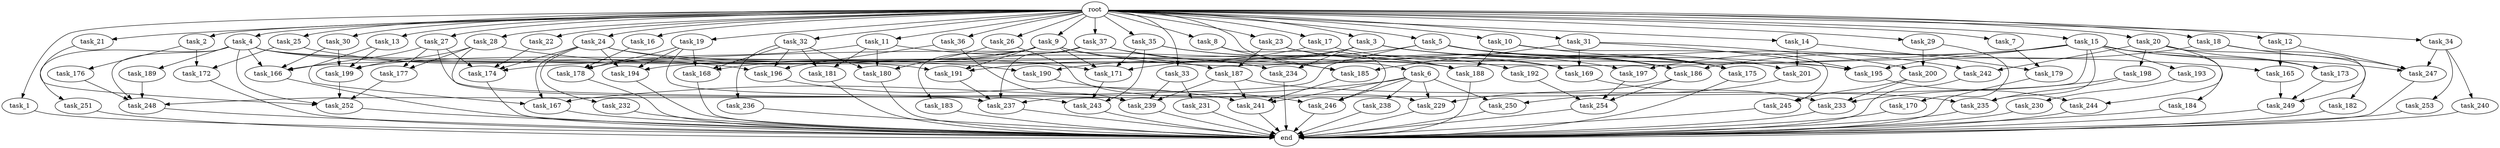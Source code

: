 digraph G {
  root [size="0.000000"];
  task_1 [size="1024.000000"];
  task_2 [size="1024.000000"];
  task_3 [size="1024.000000"];
  task_4 [size="1024.000000"];
  task_5 [size="1024.000000"];
  task_6 [size="1024.000000"];
  task_7 [size="1024.000000"];
  task_8 [size="1024.000000"];
  task_9 [size="1024.000000"];
  task_10 [size="1024.000000"];
  task_11 [size="1024.000000"];
  task_12 [size="1024.000000"];
  task_13 [size="1024.000000"];
  task_14 [size="1024.000000"];
  task_15 [size="1024.000000"];
  task_16 [size="1024.000000"];
  task_17 [size="1024.000000"];
  task_18 [size="1024.000000"];
  task_19 [size="1024.000000"];
  task_20 [size="1024.000000"];
  task_21 [size="1024.000000"];
  task_22 [size="1024.000000"];
  task_23 [size="1024.000000"];
  task_24 [size="1024.000000"];
  task_25 [size="1024.000000"];
  task_26 [size="1024.000000"];
  task_27 [size="1024.000000"];
  task_28 [size="1024.000000"];
  task_29 [size="1024.000000"];
  task_30 [size="1024.000000"];
  task_31 [size="1024.000000"];
  task_32 [size="1024.000000"];
  task_33 [size="1024.000000"];
  task_34 [size="1024.000000"];
  task_35 [size="1024.000000"];
  task_36 [size="1024.000000"];
  task_37 [size="1024.000000"];
  task_165 [size="893353197568.000000"];
  task_166 [size="2525440770048.000000"];
  task_167 [size="377957122048.000000"];
  task_168 [size="2138893713408.000000"];
  task_169 [size="764504178688.000000"];
  task_170 [size="34359738368.000000"];
  task_171 [size="1529008357376.000000"];
  task_172 [size="687194767360.000000"];
  task_173 [size="111669149696.000000"];
  task_174 [size="1357209665536.000000"];
  task_175 [size="1958505086976.000000"];
  task_176 [size="137438953472.000000"];
  task_177 [size="584115552256.000000"];
  task_178 [size="1443109011456.000000"];
  task_179 [size="996432412672.000000"];
  task_180 [size="1202590842880.000000"];
  task_181 [size="893353197568.000000"];
  task_182 [size="34359738368.000000"];
  task_183 [size="420906795008.000000"];
  task_184 [size="77309411328.000000"];
  task_185 [size="146028888064.000000"];
  task_186 [size="970662608896.000000"];
  task_187 [size="730144440320.000000"];
  task_188 [size="2319282339840.000000"];
  task_189 [size="858993459200.000000"];
  task_190 [size="68719476736.000000"];
  task_191 [size="1829656068096.000000"];
  task_192 [size="214748364800.000000"];
  task_193 [size="77309411328.000000"];
  task_194 [size="927712935936.000000"];
  task_195 [size="1005022347264.000000"];
  task_196 [size="1486058684416.000000"];
  task_197 [size="498216206336.000000"];
  task_198 [size="34359738368.000000"];
  task_199 [size="798863917056.000000"];
  task_200 [size="68719476736.000000"];
  task_201 [size="171798691840.000000"];
  task_229 [size="755914244096.000000"];
  task_230 [size="214748364800.000000"];
  task_231 [size="77309411328.000000"];
  task_232 [size="34359738368.000000"];
  task_233 [size="429496729600.000000"];
  task_234 [size="455266533376.000000"];
  task_235 [size="1151051235328.000000"];
  task_236 [size="858993459200.000000"];
  task_237 [size="1005022347264.000000"];
  task_238 [size="309237645312.000000"];
  task_239 [size="1872605741056.000000"];
  task_240 [size="214748364800.000000"];
  task_241 [size="2061584302080.000000"];
  task_242 [size="68719476736.000000"];
  task_243 [size="798863917056.000000"];
  task_244 [size="343597383680.000000"];
  task_245 [size="687194767360.000000"];
  task_246 [size="1082331758592.000000"];
  task_247 [size="403726925824.000000"];
  task_248 [size="2147483648000.000000"];
  task_249 [size="807453851648.000000"];
  task_250 [size="1168231104512.000000"];
  task_251 [size="858993459200.000000"];
  task_252 [size="2001454759936.000000"];
  task_253 [size="214748364800.000000"];
  task_254 [size="523986010112.000000"];
  end [size="0.000000"];

  root -> task_1 [size="1.000000"];
  root -> task_2 [size="1.000000"];
  root -> task_3 [size="1.000000"];
  root -> task_4 [size="1.000000"];
  root -> task_5 [size="1.000000"];
  root -> task_6 [size="1.000000"];
  root -> task_7 [size="1.000000"];
  root -> task_8 [size="1.000000"];
  root -> task_9 [size="1.000000"];
  root -> task_10 [size="1.000000"];
  root -> task_11 [size="1.000000"];
  root -> task_12 [size="1.000000"];
  root -> task_13 [size="1.000000"];
  root -> task_14 [size="1.000000"];
  root -> task_15 [size="1.000000"];
  root -> task_16 [size="1.000000"];
  root -> task_17 [size="1.000000"];
  root -> task_18 [size="1.000000"];
  root -> task_19 [size="1.000000"];
  root -> task_20 [size="1.000000"];
  root -> task_21 [size="1.000000"];
  root -> task_22 [size="1.000000"];
  root -> task_23 [size="1.000000"];
  root -> task_24 [size="1.000000"];
  root -> task_25 [size="1.000000"];
  root -> task_26 [size="1.000000"];
  root -> task_27 [size="1.000000"];
  root -> task_28 [size="1.000000"];
  root -> task_29 [size="1.000000"];
  root -> task_30 [size="1.000000"];
  root -> task_31 [size="1.000000"];
  root -> task_32 [size="1.000000"];
  root -> task_33 [size="1.000000"];
  root -> task_34 [size="1.000000"];
  root -> task_35 [size="1.000000"];
  root -> task_36 [size="1.000000"];
  root -> task_37 [size="1.000000"];
  task_1 -> end [size="1.000000"];
  task_2 -> task_172 [size="134217728.000000"];
  task_2 -> task_176 [size="134217728.000000"];
  task_3 -> task_190 [size="33554432.000000"];
  task_3 -> task_194 [size="33554432.000000"];
  task_3 -> task_195 [size="33554432.000000"];
  task_3 -> task_201 [size="33554432.000000"];
  task_3 -> task_234 [size="33554432.000000"];
  task_3 -> task_242 [size="33554432.000000"];
  task_4 -> task_166 [size="838860800.000000"];
  task_4 -> task_188 [size="838860800.000000"];
  task_4 -> task_189 [size="838860800.000000"];
  task_4 -> task_191 [size="838860800.000000"];
  task_4 -> task_195 [size="838860800.000000"];
  task_4 -> task_248 [size="838860800.000000"];
  task_4 -> task_251 [size="838860800.000000"];
  task_4 -> task_252 [size="838860800.000000"];
  task_5 -> task_165 [size="838860800.000000"];
  task_5 -> task_171 [size="838860800.000000"];
  task_5 -> task_175 [size="838860800.000000"];
  task_5 -> task_186 [size="838860800.000000"];
  task_5 -> task_248 [size="838860800.000000"];
  task_6 -> task_167 [size="301989888.000000"];
  task_6 -> task_229 [size="301989888.000000"];
  task_6 -> task_238 [size="301989888.000000"];
  task_6 -> task_241 [size="301989888.000000"];
  task_6 -> task_246 [size="301989888.000000"];
  task_6 -> task_250 [size="301989888.000000"];
  task_7 -> task_179 [size="838860800.000000"];
  task_8 -> task_185 [size="75497472.000000"];
  task_8 -> task_246 [size="75497472.000000"];
  task_9 -> task_166 [size="411041792.000000"];
  task_9 -> task_168 [size="411041792.000000"];
  task_9 -> task_171 [size="411041792.000000"];
  task_9 -> task_183 [size="411041792.000000"];
  task_9 -> task_191 [size="411041792.000000"];
  task_9 -> task_197 [size="411041792.000000"];
  task_9 -> task_234 [size="411041792.000000"];
  task_10 -> task_175 [size="536870912.000000"];
  task_10 -> task_188 [size="536870912.000000"];
  task_10 -> task_245 [size="536870912.000000"];
  task_11 -> task_178 [size="33554432.000000"];
  task_11 -> task_180 [size="33554432.000000"];
  task_11 -> task_181 [size="33554432.000000"];
  task_11 -> task_187 [size="33554432.000000"];
  task_12 -> task_165 [size="33554432.000000"];
  task_12 -> task_247 [size="33554432.000000"];
  task_13 -> task_167 [size="33554432.000000"];
  task_13 -> task_199 [size="33554432.000000"];
  task_14 -> task_179 [size="134217728.000000"];
  task_14 -> task_201 [size="134217728.000000"];
  task_15 -> task_173 [size="75497472.000000"];
  task_15 -> task_174 [size="75497472.000000"];
  task_15 -> task_184 [size="75497472.000000"];
  task_15 -> task_193 [size="75497472.000000"];
  task_15 -> task_195 [size="75497472.000000"];
  task_15 -> task_197 [size="75497472.000000"];
  task_15 -> task_235 [size="75497472.000000"];
  task_15 -> task_237 [size="75497472.000000"];
  task_15 -> task_247 [size="75497472.000000"];
  task_16 -> task_178 [size="536870912.000000"];
  task_17 -> task_175 [size="536870912.000000"];
  task_17 -> task_191 [size="536870912.000000"];
  task_18 -> task_186 [size="75497472.000000"];
  task_18 -> task_247 [size="75497472.000000"];
  task_18 -> task_249 [size="75497472.000000"];
  task_19 -> task_168 [size="838860800.000000"];
  task_19 -> task_178 [size="838860800.000000"];
  task_19 -> task_194 [size="838860800.000000"];
  task_19 -> task_239 [size="838860800.000000"];
  task_20 -> task_173 [size="33554432.000000"];
  task_20 -> task_182 [size="33554432.000000"];
  task_20 -> task_198 [size="33554432.000000"];
  task_20 -> task_242 [size="33554432.000000"];
  task_20 -> task_244 [size="33554432.000000"];
  task_21 -> task_252 [size="679477248.000000"];
  task_22 -> task_174 [size="679477248.000000"];
  task_23 -> task_169 [size="679477248.000000"];
  task_23 -> task_187 [size="679477248.000000"];
  task_23 -> task_188 [size="679477248.000000"];
  task_24 -> task_167 [size="33554432.000000"];
  task_24 -> task_169 [size="33554432.000000"];
  task_24 -> task_171 [size="33554432.000000"];
  task_24 -> task_174 [size="33554432.000000"];
  task_24 -> task_194 [size="33554432.000000"];
  task_24 -> task_232 [size="33554432.000000"];
  task_25 -> task_172 [size="536870912.000000"];
  task_25 -> task_196 [size="536870912.000000"];
  task_26 -> task_180 [size="301989888.000000"];
  task_26 -> task_229 [size="301989888.000000"];
  task_27 -> task_166 [size="536870912.000000"];
  task_27 -> task_174 [size="536870912.000000"];
  task_27 -> task_177 [size="536870912.000000"];
  task_27 -> task_243 [size="536870912.000000"];
  task_28 -> task_177 [size="33554432.000000"];
  task_28 -> task_190 [size="33554432.000000"];
  task_28 -> task_199 [size="33554432.000000"];
  task_28 -> task_237 [size="33554432.000000"];
  task_29 -> task_170 [size="33554432.000000"];
  task_29 -> task_200 [size="33554432.000000"];
  task_30 -> task_166 [size="679477248.000000"];
  task_30 -> task_199 [size="679477248.000000"];
  task_31 -> task_169 [size="33554432.000000"];
  task_31 -> task_185 [size="33554432.000000"];
  task_31 -> task_195 [size="33554432.000000"];
  task_31 -> task_200 [size="33554432.000000"];
  task_32 -> task_168 [size="838860800.000000"];
  task_32 -> task_180 [size="838860800.000000"];
  task_32 -> task_181 [size="838860800.000000"];
  task_32 -> task_196 [size="838860800.000000"];
  task_32 -> task_236 [size="838860800.000000"];
  task_33 -> task_231 [size="75497472.000000"];
  task_33 -> task_239 [size="75497472.000000"];
  task_34 -> task_240 [size="209715200.000000"];
  task_34 -> task_247 [size="209715200.000000"];
  task_34 -> task_253 [size="209715200.000000"];
  task_35 -> task_171 [size="209715200.000000"];
  task_35 -> task_188 [size="209715200.000000"];
  task_35 -> task_192 [size="209715200.000000"];
  task_35 -> task_243 [size="209715200.000000"];
  task_36 -> task_196 [size="75497472.000000"];
  task_36 -> task_239 [size="75497472.000000"];
  task_37 -> task_185 [size="33554432.000000"];
  task_37 -> task_186 [size="33554432.000000"];
  task_37 -> task_199 [size="33554432.000000"];
  task_37 -> task_237 [size="33554432.000000"];
  task_165 -> task_249 [size="301989888.000000"];
  task_166 -> end [size="1.000000"];
  task_167 -> end [size="1.000000"];
  task_168 -> end [size="1.000000"];
  task_169 -> task_233 [size="75497472.000000"];
  task_170 -> end [size="1.000000"];
  task_171 -> task_243 [size="33554432.000000"];
  task_172 -> end [size="1.000000"];
  task_173 -> task_249 [size="411041792.000000"];
  task_174 -> end [size="1.000000"];
  task_175 -> end [size="1.000000"];
  task_176 -> task_248 [size="209715200.000000"];
  task_177 -> task_252 [size="134217728.000000"];
  task_178 -> end [size="1.000000"];
  task_179 -> end [size="1.000000"];
  task_180 -> end [size="1.000000"];
  task_181 -> end [size="1.000000"];
  task_182 -> end [size="1.000000"];
  task_183 -> end [size="1.000000"];
  task_184 -> end [size="1.000000"];
  task_185 -> task_241 [size="33554432.000000"];
  task_186 -> task_229 [size="134217728.000000"];
  task_186 -> task_254 [size="134217728.000000"];
  task_187 -> task_235 [size="838860800.000000"];
  task_187 -> task_239 [size="838860800.000000"];
  task_187 -> task_241 [size="838860800.000000"];
  task_188 -> end [size="1.000000"];
  task_189 -> task_248 [size="209715200.000000"];
  task_190 -> task_246 [size="679477248.000000"];
  task_191 -> task_237 [size="838860800.000000"];
  task_192 -> task_254 [size="301989888.000000"];
  task_193 -> task_230 [size="209715200.000000"];
  task_194 -> end [size="1.000000"];
  task_195 -> task_244 [size="301989888.000000"];
  task_196 -> task_241 [size="838860800.000000"];
  task_197 -> task_254 [size="75497472.000000"];
  task_198 -> task_233 [size="209715200.000000"];
  task_198 -> task_235 [size="209715200.000000"];
  task_199 -> task_252 [size="301989888.000000"];
  task_200 -> task_233 [size="134217728.000000"];
  task_200 -> task_245 [size="134217728.000000"];
  task_201 -> task_250 [size="838860800.000000"];
  task_229 -> end [size="1.000000"];
  task_230 -> end [size="1.000000"];
  task_231 -> end [size="1.000000"];
  task_232 -> end [size="1.000000"];
  task_233 -> end [size="1.000000"];
  task_234 -> end [size="1.000000"];
  task_235 -> end [size="1.000000"];
  task_236 -> end [size="1.000000"];
  task_237 -> end [size="1.000000"];
  task_238 -> end [size="1.000000"];
  task_239 -> end [size="1.000000"];
  task_240 -> end [size="1.000000"];
  task_241 -> end [size="1.000000"];
  task_242 -> end [size="1.000000"];
  task_243 -> end [size="1.000000"];
  task_244 -> end [size="1.000000"];
  task_245 -> end [size="1.000000"];
  task_246 -> end [size="1.000000"];
  task_247 -> end [size="1.000000"];
  task_248 -> end [size="1.000000"];
  task_249 -> end [size="1.000000"];
  task_250 -> end [size="1.000000"];
  task_251 -> end [size="1.000000"];
  task_252 -> end [size="1.000000"];
  task_253 -> end [size="1.000000"];
  task_254 -> end [size="1.000000"];
}
